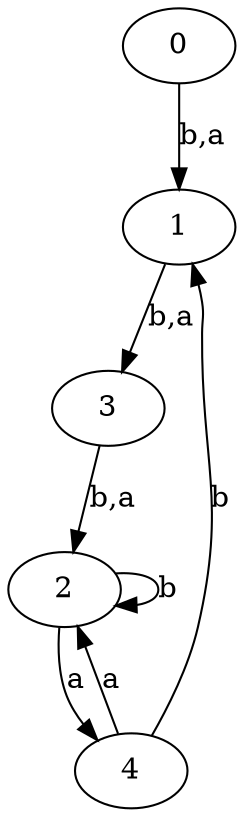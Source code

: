digraph {
 ranksep=0.5;
 d2tdocpreamble = "\usetikzlibrary{automata}";
 d2tfigpreamble = "\tikzstyle{every state}= [ draw=blue!50,very thick,fill=blue!20]  \tikzstyle{auto}= [fill=white]";
 node [style="state"];
 edge [lblstyle="auto",topath="bend right", len=4  ]
  "0" [label="0",];
  "1" [label="1",];
  "2" [label="2",];
  "3" [label="3",style = "state, initial"];
  "4" [label="4",style = "state, accepting"];
  "0" -> "1" [label="b,a"];
  "1" -> "3" [label="b,a"];
  "2" -> "2" [label="b",topath="loop above"];
  "2" -> "4" [label="a"];
  "3" -> "2" [label="b,a"];
  "4" -> "1" [label="b"];
  "4" -> "2" [label="a"];
}